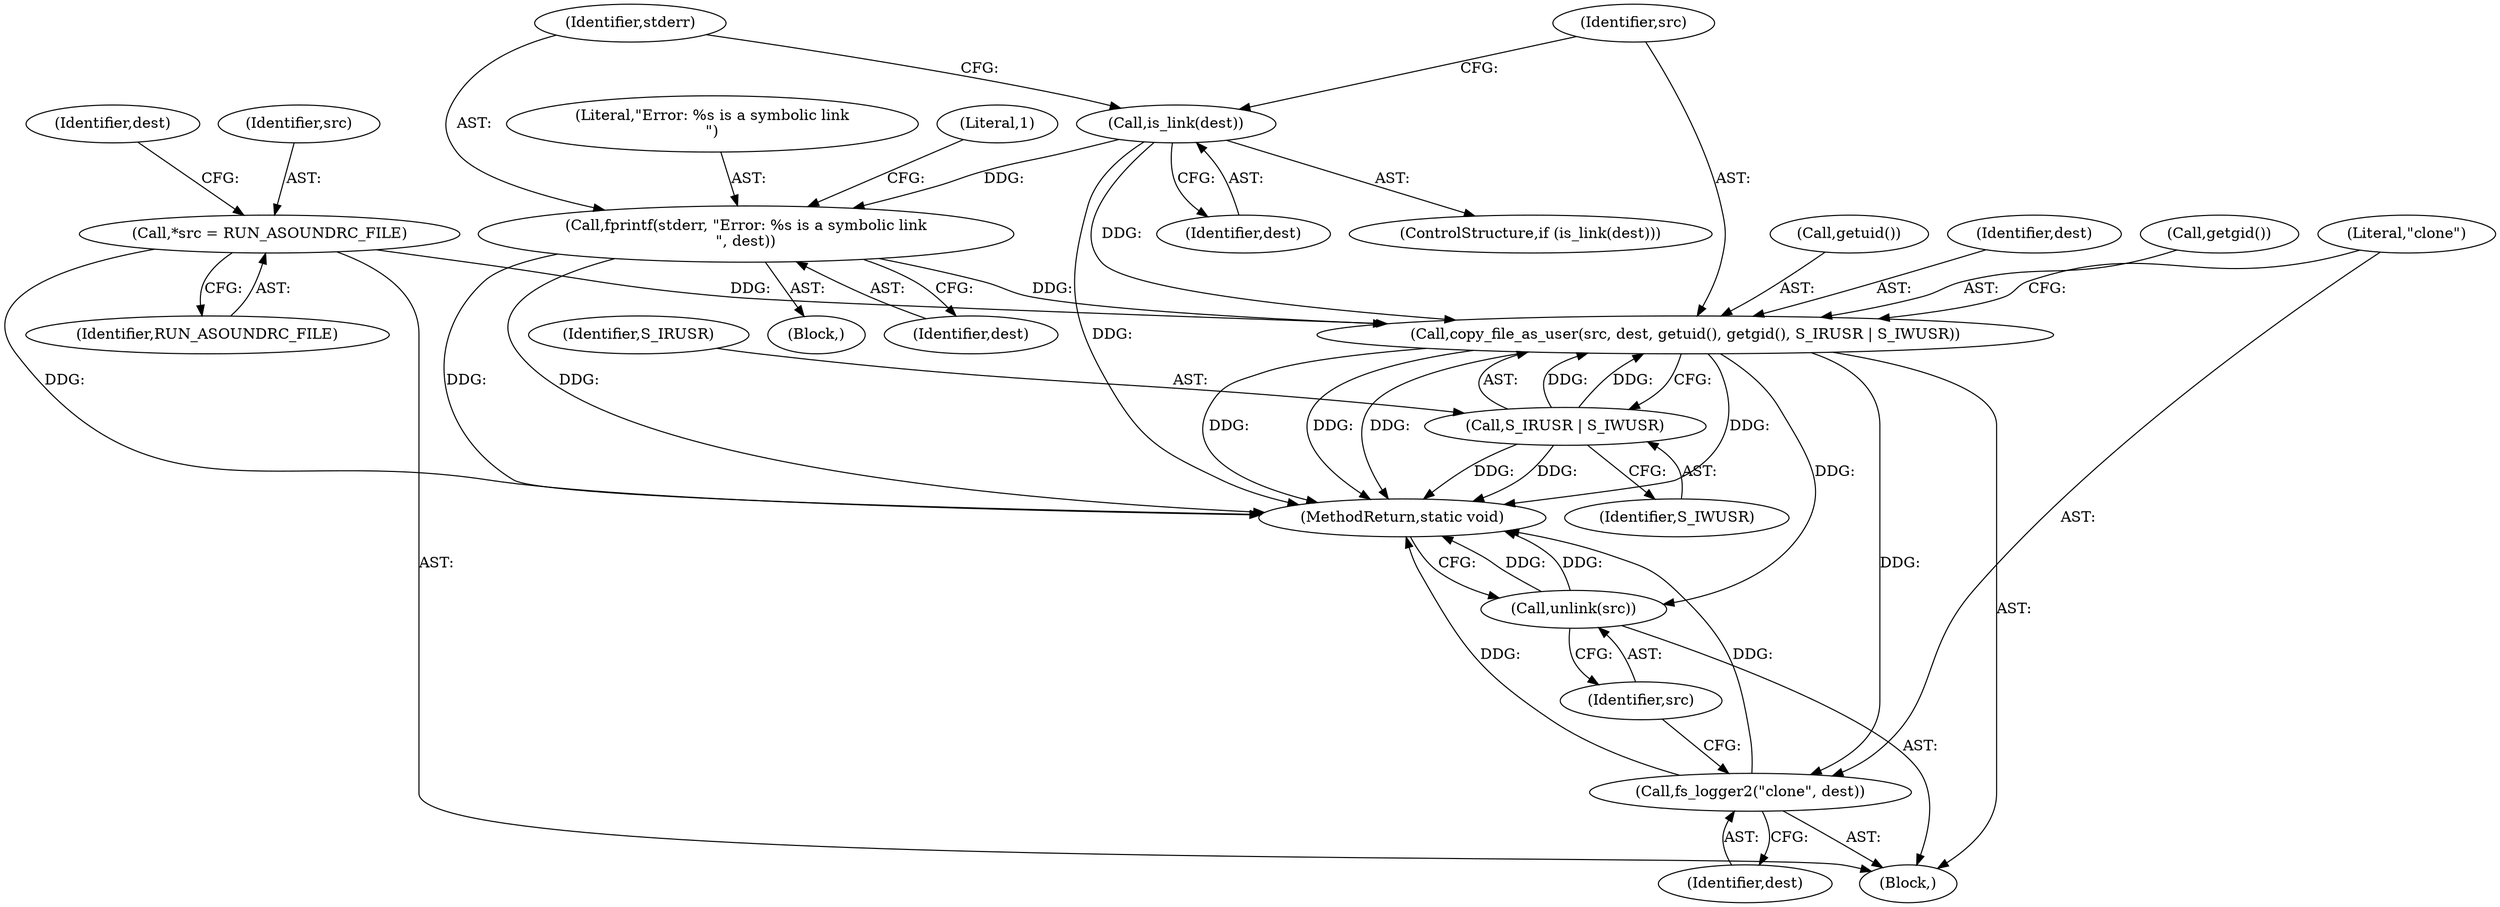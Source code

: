 digraph "0_firejail_b8a4ff9775318ca5e679183884a6a63f3da8f863@API" {
"1000131" [label="(Call,copy_file_as_user(src, dest, getuid(), getgid(), S_IRUSR | S_IWUSR))"];
"1000104" [label="(Call,*src = RUN_ASOUNDRC_FILE)"];
"1000122" [label="(Call,is_link(dest))"];
"1000125" [label="(Call,fprintf(stderr, \"Error: %s is a symbolic link\n\", dest))"];
"1000136" [label="(Call,S_IRUSR | S_IWUSR)"];
"1000139" [label="(Call,fs_logger2(\"clone\", dest))"];
"1000142" [label="(Call,unlink(src))"];
"1000125" [label="(Call,fprintf(stderr, \"Error: %s is a symbolic link\n\", dest))"];
"1000138" [label="(Identifier,S_IWUSR)"];
"1000104" [label="(Call,*src = RUN_ASOUNDRC_FILE)"];
"1000141" [label="(Identifier,dest)"];
"1000137" [label="(Identifier,S_IRUSR)"];
"1000122" [label="(Call,is_link(dest))"];
"1000123" [label="(Identifier,dest)"];
"1000127" [label="(Literal,\"Error: %s is a symbolic link\n\")"];
"1000136" [label="(Call,S_IRUSR | S_IWUSR)"];
"1000144" [label="(MethodReturn,static void)"];
"1000112" [label="(Identifier,dest)"];
"1000106" [label="(Identifier,RUN_ASOUNDRC_FILE)"];
"1000126" [label="(Identifier,stderr)"];
"1000124" [label="(Block,)"];
"1000142" [label="(Call,unlink(src))"];
"1000130" [label="(Literal,1)"];
"1000131" [label="(Call,copy_file_as_user(src, dest, getuid(), getgid(), S_IRUSR | S_IWUSR))"];
"1000140" [label="(Literal,\"clone\")"];
"1000134" [label="(Call,getuid())"];
"1000121" [label="(ControlStructure,if (is_link(dest)))"];
"1000132" [label="(Identifier,src)"];
"1000143" [label="(Identifier,src)"];
"1000133" [label="(Identifier,dest)"];
"1000102" [label="(Block,)"];
"1000139" [label="(Call,fs_logger2(\"clone\", dest))"];
"1000128" [label="(Identifier,dest)"];
"1000105" [label="(Identifier,src)"];
"1000135" [label="(Call,getgid())"];
"1000131" -> "1000102"  [label="AST: "];
"1000131" -> "1000136"  [label="CFG: "];
"1000132" -> "1000131"  [label="AST: "];
"1000133" -> "1000131"  [label="AST: "];
"1000134" -> "1000131"  [label="AST: "];
"1000135" -> "1000131"  [label="AST: "];
"1000136" -> "1000131"  [label="AST: "];
"1000140" -> "1000131"  [label="CFG: "];
"1000131" -> "1000144"  [label="DDG: "];
"1000131" -> "1000144"  [label="DDG: "];
"1000131" -> "1000144"  [label="DDG: "];
"1000131" -> "1000144"  [label="DDG: "];
"1000104" -> "1000131"  [label="DDG: "];
"1000122" -> "1000131"  [label="DDG: "];
"1000125" -> "1000131"  [label="DDG: "];
"1000136" -> "1000131"  [label="DDG: "];
"1000136" -> "1000131"  [label="DDG: "];
"1000131" -> "1000139"  [label="DDG: "];
"1000131" -> "1000142"  [label="DDG: "];
"1000104" -> "1000102"  [label="AST: "];
"1000104" -> "1000106"  [label="CFG: "];
"1000105" -> "1000104"  [label="AST: "];
"1000106" -> "1000104"  [label="AST: "];
"1000112" -> "1000104"  [label="CFG: "];
"1000104" -> "1000144"  [label="DDG: "];
"1000122" -> "1000121"  [label="AST: "];
"1000122" -> "1000123"  [label="CFG: "];
"1000123" -> "1000122"  [label="AST: "];
"1000126" -> "1000122"  [label="CFG: "];
"1000132" -> "1000122"  [label="CFG: "];
"1000122" -> "1000144"  [label="DDG: "];
"1000122" -> "1000125"  [label="DDG: "];
"1000125" -> "1000124"  [label="AST: "];
"1000125" -> "1000128"  [label="CFG: "];
"1000126" -> "1000125"  [label="AST: "];
"1000127" -> "1000125"  [label="AST: "];
"1000128" -> "1000125"  [label="AST: "];
"1000130" -> "1000125"  [label="CFG: "];
"1000125" -> "1000144"  [label="DDG: "];
"1000125" -> "1000144"  [label="DDG: "];
"1000136" -> "1000138"  [label="CFG: "];
"1000137" -> "1000136"  [label="AST: "];
"1000138" -> "1000136"  [label="AST: "];
"1000136" -> "1000144"  [label="DDG: "];
"1000136" -> "1000144"  [label="DDG: "];
"1000139" -> "1000102"  [label="AST: "];
"1000139" -> "1000141"  [label="CFG: "];
"1000140" -> "1000139"  [label="AST: "];
"1000141" -> "1000139"  [label="AST: "];
"1000143" -> "1000139"  [label="CFG: "];
"1000139" -> "1000144"  [label="DDG: "];
"1000139" -> "1000144"  [label="DDG: "];
"1000142" -> "1000102"  [label="AST: "];
"1000142" -> "1000143"  [label="CFG: "];
"1000143" -> "1000142"  [label="AST: "];
"1000144" -> "1000142"  [label="CFG: "];
"1000142" -> "1000144"  [label="DDG: "];
"1000142" -> "1000144"  [label="DDG: "];
}

